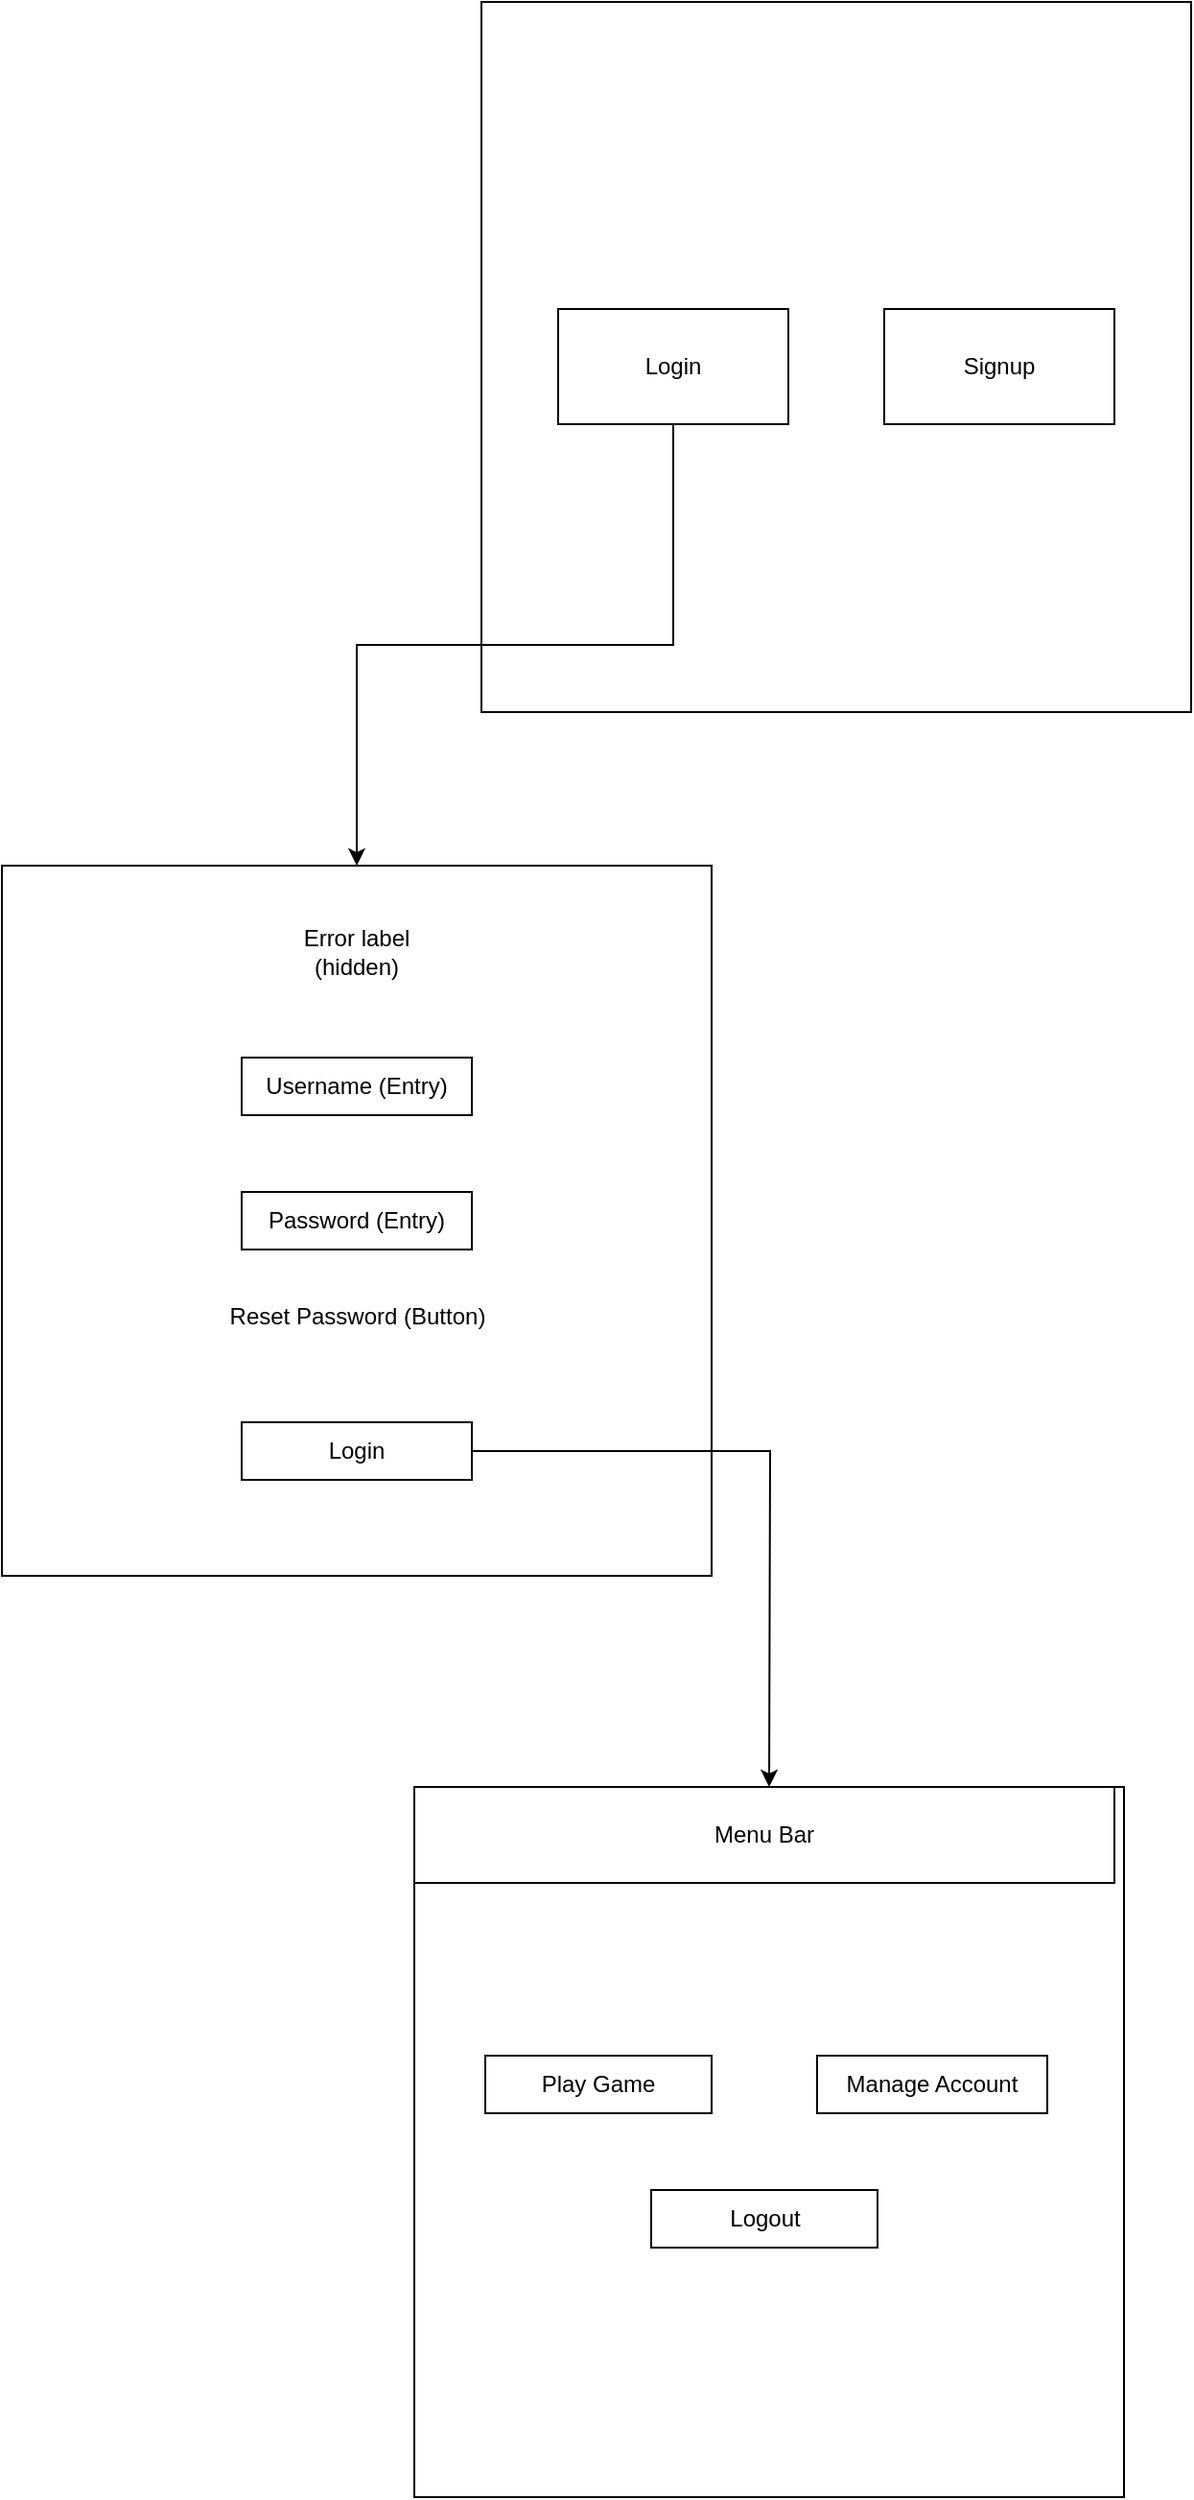 <mxfile version="27.1.1">
  <diagram name="Page-1" id="ariWhS4snwq5PhiXt2l8">
    <mxGraphModel dx="983" dy="478" grid="1" gridSize="10" guides="1" tooltips="1" connect="1" arrows="1" fold="1" page="1" pageScale="1" pageWidth="850" pageHeight="1100" math="0" shadow="0">
      <root>
        <mxCell id="0" />
        <mxCell id="1" parent="0" />
        <mxCell id="fuXMZ4NcPsIUFkVtj4bJ-1" value="" style="whiteSpace=wrap;html=1;aspect=fixed;" parent="1" vertex="1">
          <mxGeometry x="250" width="370" height="370" as="geometry" />
        </mxCell>
        <mxCell id="fuXMZ4NcPsIUFkVtj4bJ-9" style="edgeStyle=orthogonalEdgeStyle;rounded=0;orthogonalLoop=1;jettySize=auto;html=1;" parent="1" source="fuXMZ4NcPsIUFkVtj4bJ-4" target="fuXMZ4NcPsIUFkVtj4bJ-7" edge="1">
          <mxGeometry relative="1" as="geometry" />
        </mxCell>
        <mxCell id="fuXMZ4NcPsIUFkVtj4bJ-4" value="Login" style="rounded=0;whiteSpace=wrap;html=1;" parent="1" vertex="1">
          <mxGeometry x="290" y="160" width="120" height="60" as="geometry" />
        </mxCell>
        <mxCell id="fuXMZ4NcPsIUFkVtj4bJ-5" value="Signup" style="rounded=0;whiteSpace=wrap;html=1;" parent="1" vertex="1">
          <mxGeometry x="460" y="160" width="120" height="60" as="geometry" />
        </mxCell>
        <mxCell id="fuXMZ4NcPsIUFkVtj4bJ-7" value="" style="whiteSpace=wrap;html=1;aspect=fixed;" parent="1" vertex="1">
          <mxGeometry y="450" width="370" height="370" as="geometry" />
        </mxCell>
        <mxCell id="fuXMZ4NcPsIUFkVtj4bJ-10" value="Username (Entry)" style="rounded=0;whiteSpace=wrap;html=1;" parent="1" vertex="1">
          <mxGeometry x="125" y="550" width="120" height="30" as="geometry" />
        </mxCell>
        <mxCell id="fuXMZ4NcPsIUFkVtj4bJ-13" value="Password (Entry)" style="rounded=0;whiteSpace=wrap;html=1;" parent="1" vertex="1">
          <mxGeometry x="125" y="620" width="120" height="30" as="geometry" />
        </mxCell>
        <mxCell id="fuXMZ4NcPsIUFkVtj4bJ-15" value="Reset Password (Button)" style="text;html=1;align=center;verticalAlign=middle;whiteSpace=wrap;rounded=0;" parent="1" vertex="1">
          <mxGeometry x="97.5" y="670" width="175" height="30" as="geometry" />
        </mxCell>
        <mxCell id="hUXfC_12EaR1_YK_ajq_-1" style="edgeStyle=orthogonalEdgeStyle;rounded=0;orthogonalLoop=1;jettySize=auto;html=1;" edge="1" parent="1" source="fuXMZ4NcPsIUFkVtj4bJ-17">
          <mxGeometry relative="1" as="geometry">
            <mxPoint x="400" y="930" as="targetPoint" />
          </mxGeometry>
        </mxCell>
        <mxCell id="fuXMZ4NcPsIUFkVtj4bJ-17" value="Login" style="rounded=0;whiteSpace=wrap;html=1;" parent="1" vertex="1">
          <mxGeometry x="125" y="740" width="120" height="30" as="geometry" />
        </mxCell>
        <mxCell id="fuXMZ4NcPsIUFkVtj4bJ-18" value="Error label (hidden)" style="text;html=1;align=center;verticalAlign=middle;whiteSpace=wrap;rounded=0;" parent="1" vertex="1">
          <mxGeometry x="155" y="480" width="60" height="30" as="geometry" />
        </mxCell>
        <mxCell id="hUXfC_12EaR1_YK_ajq_-2" value="" style="whiteSpace=wrap;html=1;aspect=fixed;" vertex="1" parent="1">
          <mxGeometry x="215" y="930" width="370" height="370" as="geometry" />
        </mxCell>
        <mxCell id="hUXfC_12EaR1_YK_ajq_-3" value="Menu Bar" style="rounded=0;whiteSpace=wrap;html=1;" vertex="1" parent="1">
          <mxGeometry x="215" y="930" width="365" height="50" as="geometry" />
        </mxCell>
        <mxCell id="hUXfC_12EaR1_YK_ajq_-4" value="Play Game" style="rounded=0;whiteSpace=wrap;html=1;" vertex="1" parent="1">
          <mxGeometry x="252" y="1070" width="118" height="30" as="geometry" />
        </mxCell>
        <mxCell id="hUXfC_12EaR1_YK_ajq_-5" value="Manage Account" style="rounded=0;whiteSpace=wrap;html=1;" vertex="1" parent="1">
          <mxGeometry x="425" y="1070" width="120" height="30" as="geometry" />
        </mxCell>
        <mxCell id="hUXfC_12EaR1_YK_ajq_-6" value="Logout" style="rounded=0;whiteSpace=wrap;html=1;" vertex="1" parent="1">
          <mxGeometry x="338.5" y="1140" width="118" height="30" as="geometry" />
        </mxCell>
      </root>
    </mxGraphModel>
  </diagram>
</mxfile>

